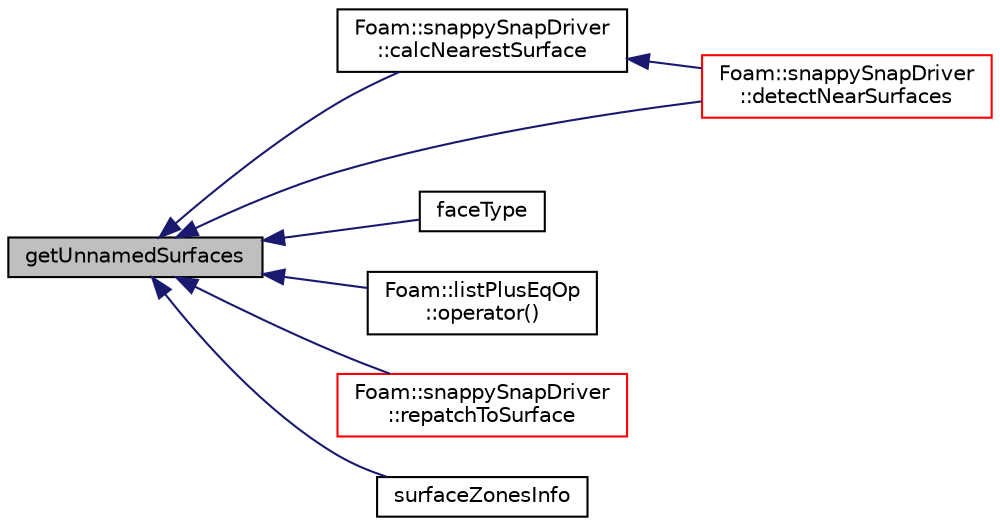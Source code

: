 digraph "getUnnamedSurfaces"
{
  bgcolor="transparent";
  edge [fontname="Helvetica",fontsize="10",labelfontname="Helvetica",labelfontsize="10"];
  node [fontname="Helvetica",fontsize="10",shape=record];
  rankdir="LR";
  Node1 [label="getUnnamedSurfaces",height=0.2,width=0.4,color="black", fillcolor="grey75", style="filled", fontcolor="black"];
  Node1 -> Node2 [dir="back",color="midnightblue",fontsize="10",style="solid",fontname="Helvetica"];
  Node2 [label="Foam::snappySnapDriver\l::calcNearestSurface",height=0.2,width=0.4,color="black",URL="$a02444.html#a0a334a64613ee0c208d8edf18306bcf2",tooltip="Per patch point calculate point on nearest surface. Set as. "];
  Node2 -> Node3 [dir="back",color="midnightblue",fontsize="10",style="solid",fontname="Helvetica"];
  Node3 [label="Foam::snappySnapDriver\l::detectNearSurfaces",height=0.2,width=0.4,color="red",URL="$a02444.html#a1f0aa6841e7a037db0a22342f828e761",tooltip="Per patch point override displacement if in gap situation. "];
  Node1 -> Node3 [dir="back",color="midnightblue",fontsize="10",style="solid",fontname="Helvetica"];
  Node1 -> Node4 [dir="back",color="midnightblue",fontsize="10",style="solid",fontname="Helvetica"];
  Node4 [label="faceType",height=0.2,width=0.4,color="black",URL="$a02592.html#a1e856fec4c593f3db2732d2bb6bb2246",tooltip="How to handle face of surfaces with a faceZone. "];
  Node1 -> Node5 [dir="back",color="midnightblue",fontsize="10",style="solid",fontname="Helvetica"];
  Node5 [label="Foam::listPlusEqOp\l::operator()",height=0.2,width=0.4,color="black",URL="$a01401.html#ae4420a9fd791f5ab9ebad1a3150ba899"];
  Node1 -> Node6 [dir="back",color="midnightblue",fontsize="10",style="solid",fontname="Helvetica"];
  Node6 [label="Foam::snappySnapDriver\l::repatchToSurface",height=0.2,width=0.4,color="red",URL="$a02444.html#abf0c9c836463b6164ef331dce238b2fa",tooltip="Repatch faces according to surface nearest the face centre. "];
  Node1 -> Node7 [dir="back",color="midnightblue",fontsize="10",style="solid",fontname="Helvetica"];
  Node7 [label="surfaceZonesInfo",height=0.2,width=0.4,color="black",URL="$a02592.html#abc71cc9dd33ef36ad00b1289e81bc2ff",tooltip="Copy constructor. "];
}
